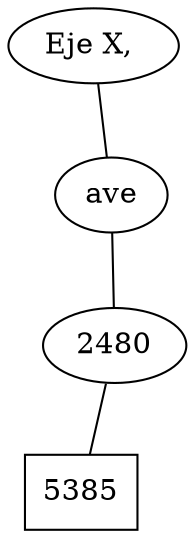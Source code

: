 graph grafoDirigido{ 
 rankdir=LR; 
 node [shape=box]; layout=neato; 
 nodo00[label="5385"]; 
node [shape = ellipse]; 
nodo01[label="2480" ]; 
nodo11[label="ave" ]; 
nodo21[label="Eje X, " ]; 
nodo00 -- nodo01 -- nodo11 -- nodo21[len=1.00]; 

}